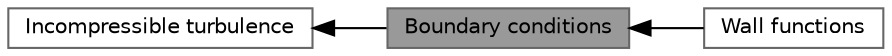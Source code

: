 digraph "Boundary conditions"
{
 // LATEX_PDF_SIZE
  bgcolor="transparent";
  edge [fontname=Helvetica,fontsize=10,labelfontname=Helvetica,labelfontsize=10];
  node [fontname=Helvetica,fontsize=10,shape=box,height=0.2,width=0.4];
  rankdir=LR;
  Node2 [id="Node000002",label="Incompressible turbulence",height=0.2,width=0.4,color="grey40", fillcolor="white", style="filled",URL="$group__grpIcoTurbulence.html",tooltip=" "];
  Node1 [id="Node000001",label="Boundary conditions",height=0.2,width=0.4,color="gray40", fillcolor="grey60", style="filled", fontcolor="black",tooltip=" "];
  Node3 [id="Node000003",label="Wall functions",height=0.2,width=0.4,color="grey40", fillcolor="white", style="filled",URL="$group__grpIcoWallFunctions.html",tooltip=" "];
  Node2->Node1 [shape=plaintext, dir="back", style="solid"];
  Node1->Node3 [shape=plaintext, dir="back", style="solid"];
}
